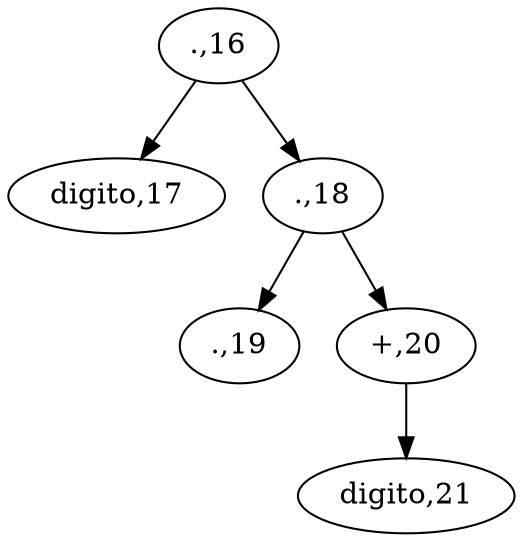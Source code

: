 digraph G {

".,16";
".,16"->"digito,17";
".,16"->".,18";
"digito,17";
".,18";
".,18"->".,19";
".,18"->"+,20";
".,19";
"+,20";
"+,20"->"digito,21";
"digito,21";
}
